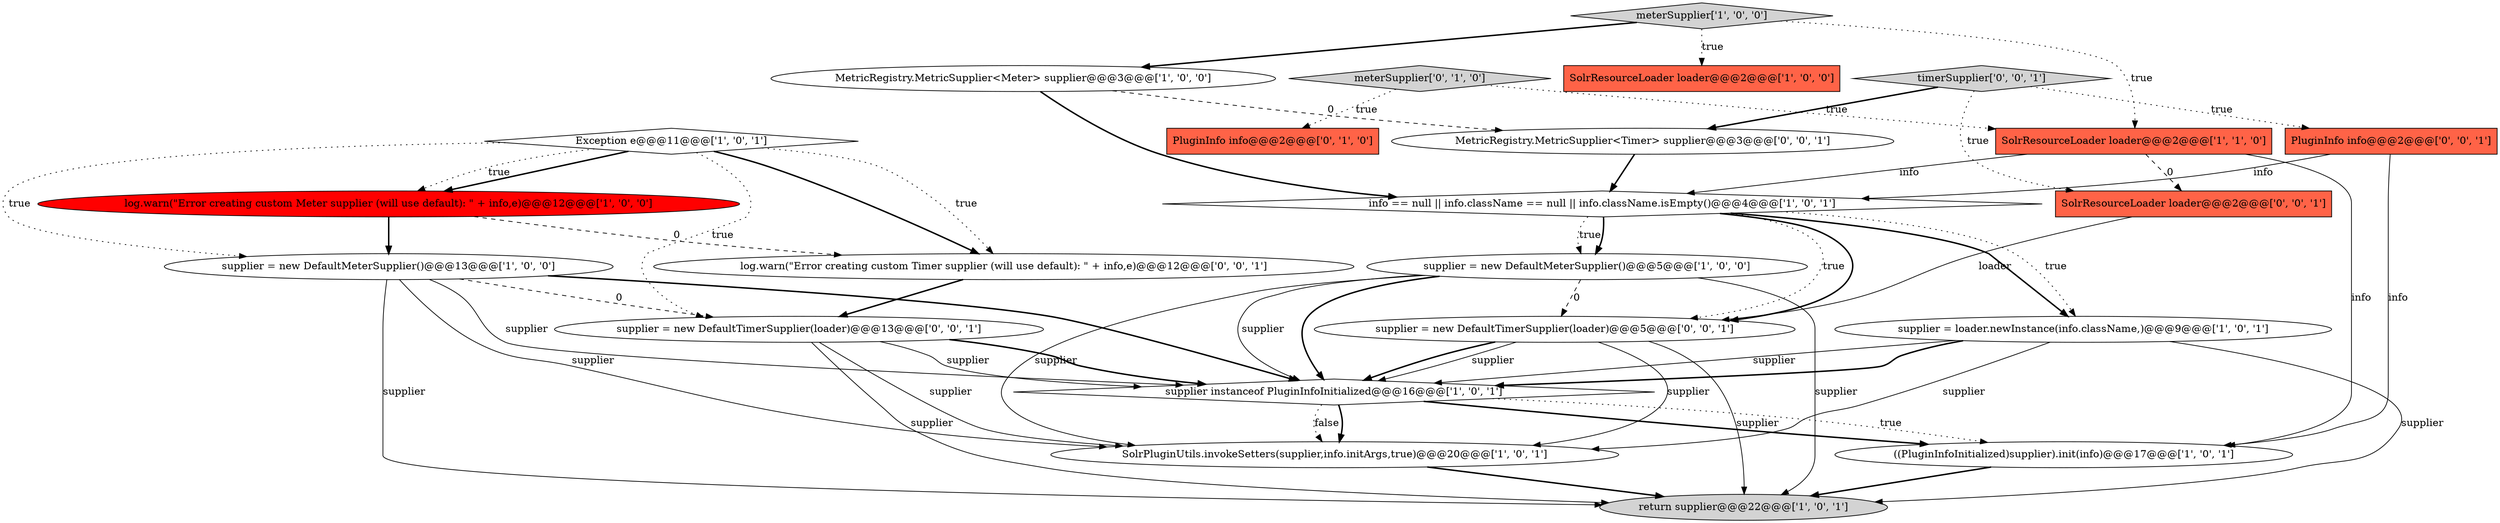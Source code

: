 digraph {
22 [style = filled, label = "timerSupplier['0', '0', '1']", fillcolor = lightgray, shape = diamond image = "AAA0AAABBB3BBB"];
4 [style = filled, label = "supplier = new DefaultMeterSupplier()@@@13@@@['1', '0', '0']", fillcolor = white, shape = ellipse image = "AAA0AAABBB1BBB"];
15 [style = filled, label = "meterSupplier['0', '1', '0']", fillcolor = lightgray, shape = diamond image = "AAA0AAABBB2BBB"];
20 [style = filled, label = "MetricRegistry.MetricSupplier<Timer> supplier@@@3@@@['0', '0', '1']", fillcolor = white, shape = ellipse image = "AAA0AAABBB3BBB"];
3 [style = filled, label = "log.warn(\"Error creating custom Meter supplier (will use default): \" + info,e)@@@12@@@['1', '0', '0']", fillcolor = red, shape = ellipse image = "AAA1AAABBB1BBB"];
10 [style = filled, label = "meterSupplier['1', '0', '0']", fillcolor = lightgray, shape = diamond image = "AAA0AAABBB1BBB"];
5 [style = filled, label = "supplier = new DefaultMeterSupplier()@@@5@@@['1', '0', '0']", fillcolor = white, shape = ellipse image = "AAA0AAABBB1BBB"];
12 [style = filled, label = "supplier instanceof PluginInfoInitialized@@@16@@@['1', '0', '1']", fillcolor = white, shape = diamond image = "AAA0AAABBB1BBB"];
9 [style = filled, label = "Exception e@@@11@@@['1', '0', '1']", fillcolor = white, shape = diamond image = "AAA0AAABBB1BBB"];
17 [style = filled, label = "log.warn(\"Error creating custom Timer supplier (will use default): \" + info,e)@@@12@@@['0', '0', '1']", fillcolor = white, shape = ellipse image = "AAA0AAABBB3BBB"];
16 [style = filled, label = "PluginInfo info@@@2@@@['0', '0', '1']", fillcolor = tomato, shape = box image = "AAA0AAABBB3BBB"];
1 [style = filled, label = "SolrPluginUtils.invokeSetters(supplier,info.initArgs,true)@@@20@@@['1', '0', '1']", fillcolor = white, shape = ellipse image = "AAA0AAABBB1BBB"];
0 [style = filled, label = "SolrResourceLoader loader@@@2@@@['1', '0', '0']", fillcolor = tomato, shape = box image = "AAA0AAABBB1BBB"];
19 [style = filled, label = "supplier = new DefaultTimerSupplier(loader)@@@5@@@['0', '0', '1']", fillcolor = white, shape = ellipse image = "AAA0AAABBB3BBB"];
14 [style = filled, label = "PluginInfo info@@@2@@@['0', '1', '0']", fillcolor = tomato, shape = box image = "AAA0AAABBB2BBB"];
21 [style = filled, label = "supplier = new DefaultTimerSupplier(loader)@@@13@@@['0', '0', '1']", fillcolor = white, shape = ellipse image = "AAA0AAABBB3BBB"];
11 [style = filled, label = "supplier = loader.newInstance(info.className,)@@@9@@@['1', '0', '1']", fillcolor = white, shape = ellipse image = "AAA0AAABBB1BBB"];
7 [style = filled, label = "info == null || info.className == null || info.className.isEmpty()@@@4@@@['1', '0', '1']", fillcolor = white, shape = diamond image = "AAA0AAABBB1BBB"];
8 [style = filled, label = "((PluginInfoInitialized)supplier).init(info)@@@17@@@['1', '0', '1']", fillcolor = white, shape = ellipse image = "AAA0AAABBB1BBB"];
18 [style = filled, label = "SolrResourceLoader loader@@@2@@@['0', '0', '1']", fillcolor = tomato, shape = box image = "AAA0AAABBB3BBB"];
2 [style = filled, label = "return supplier@@@22@@@['1', '0', '1']", fillcolor = lightgray, shape = ellipse image = "AAA0AAABBB1BBB"];
6 [style = filled, label = "MetricRegistry.MetricSupplier<Meter> supplier@@@3@@@['1', '0', '0']", fillcolor = white, shape = ellipse image = "AAA0AAABBB1BBB"];
13 [style = filled, label = "SolrResourceLoader loader@@@2@@@['1', '1', '0']", fillcolor = tomato, shape = box image = "AAA0AAABBB1BBB"];
5->1 [style = solid, label="supplier"];
5->2 [style = solid, label="supplier"];
7->11 [style = bold, label=""];
3->17 [style = dashed, label="0"];
22->18 [style = dotted, label="true"];
19->12 [style = bold, label=""];
5->12 [style = solid, label="supplier"];
6->20 [style = dashed, label="0"];
12->8 [style = dotted, label="true"];
7->19 [style = dotted, label="true"];
9->17 [style = dotted, label="true"];
21->12 [style = solid, label="supplier"];
13->7 [style = solid, label="info"];
18->19 [style = solid, label="loader"];
9->17 [style = bold, label=""];
11->12 [style = bold, label=""];
16->8 [style = solid, label="info"];
15->14 [style = dotted, label="true"];
9->21 [style = dotted, label="true"];
4->21 [style = dashed, label="0"];
12->1 [style = bold, label=""];
3->4 [style = bold, label=""];
10->6 [style = bold, label=""];
11->12 [style = solid, label="supplier"];
16->7 [style = solid, label="info"];
7->5 [style = dotted, label="true"];
21->12 [style = bold, label=""];
15->13 [style = dotted, label="true"];
11->1 [style = solid, label="supplier"];
4->12 [style = solid, label="supplier"];
19->2 [style = solid, label="supplier"];
7->5 [style = bold, label=""];
21->2 [style = solid, label="supplier"];
7->11 [style = dotted, label="true"];
8->2 [style = bold, label=""];
5->12 [style = bold, label=""];
22->20 [style = bold, label=""];
10->13 [style = dotted, label="true"];
12->1 [style = dotted, label="false"];
12->8 [style = bold, label=""];
19->12 [style = solid, label="supplier"];
22->16 [style = dotted, label="true"];
4->12 [style = bold, label=""];
9->3 [style = bold, label=""];
9->4 [style = dotted, label="true"];
10->0 [style = dotted, label="true"];
1->2 [style = bold, label=""];
4->1 [style = solid, label="supplier"];
13->18 [style = dashed, label="0"];
4->2 [style = solid, label="supplier"];
21->1 [style = solid, label="supplier"];
6->7 [style = bold, label=""];
20->7 [style = bold, label=""];
5->19 [style = dashed, label="0"];
7->19 [style = bold, label=""];
13->8 [style = solid, label="info"];
17->21 [style = bold, label=""];
9->3 [style = dotted, label="true"];
19->1 [style = solid, label="supplier"];
11->2 [style = solid, label="supplier"];
}
